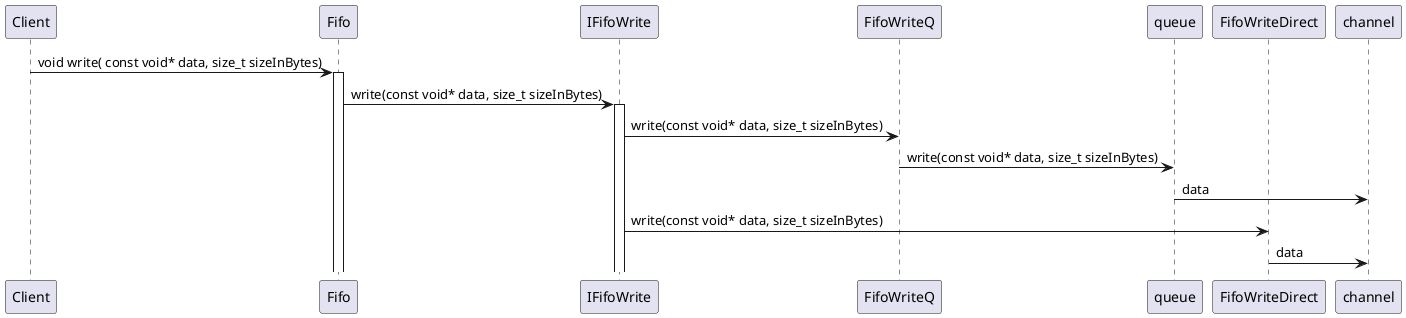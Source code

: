 @startuml

participant "Client" as Client
participant "Fifo" as Fifo
participant "IFifoWrite" as IFifoWrite
participant "FifoWriteQ" as QFifoWrite
participant "queue" as queue
participant "FifoWriteDirect" as NQFifoWrite

Client->Fifo: void write( const void* data, size_t sizeInBytes)
activate Fifo



Fifo -> IFifoWrite: write(const void* data, size_t sizeInBytes)
activate IFifoWrite

IFifoWrite->QFifoWrite: write(const void* data, size_t sizeInBytes)
QFifoWrite ->queue: write(const void* data, size_t sizeInBytes)
queue->channel: data


IFifoWrite->NQFifoWrite: write(const void* data, size_t sizeInBytes)
NQFifoWrite->channel: data

@enduml